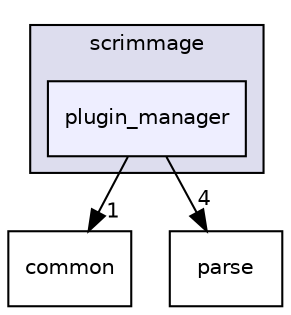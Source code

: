 digraph "/root/scrimmage/scrimmage/include/scrimmage/plugin_manager" {
  compound=true
  node [ fontsize="10", fontname="Helvetica"];
  edge [ labelfontsize="10", labelfontname="Helvetica"];
  subgraph clusterdir_ecf48bde53b2430882a9b9ec48e1b42d {
    graph [ bgcolor="#ddddee", pencolor="black", label="scrimmage" fontname="Helvetica", fontsize="10", URL="dir_ecf48bde53b2430882a9b9ec48e1b42d.html"]
  dir_f1e262813d0c1a2f786e1cc54add450c [shape=box, label="plugin_manager", style="filled", fillcolor="#eeeeff", pencolor="black", URL="dir_f1e262813d0c1a2f786e1cc54add450c.html"];
  }
  dir_edb592701dc45cc21f3d1cc2e72efe9a [shape=box label="common" URL="dir_edb592701dc45cc21f3d1cc2e72efe9a.html"];
  dir_6a6716f05b1e97ca5a8917dedbdea793 [shape=box label="parse" URL="dir_6a6716f05b1e97ca5a8917dedbdea793.html"];
  dir_f1e262813d0c1a2f786e1cc54add450c->dir_edb592701dc45cc21f3d1cc2e72efe9a [headlabel="1", labeldistance=1.5 headhref="dir_000015_000007.html"];
  dir_f1e262813d0c1a2f786e1cc54add450c->dir_6a6716f05b1e97ca5a8917dedbdea793 [headlabel="4", labeldistance=1.5 headhref="dir_000015_000014.html"];
}
